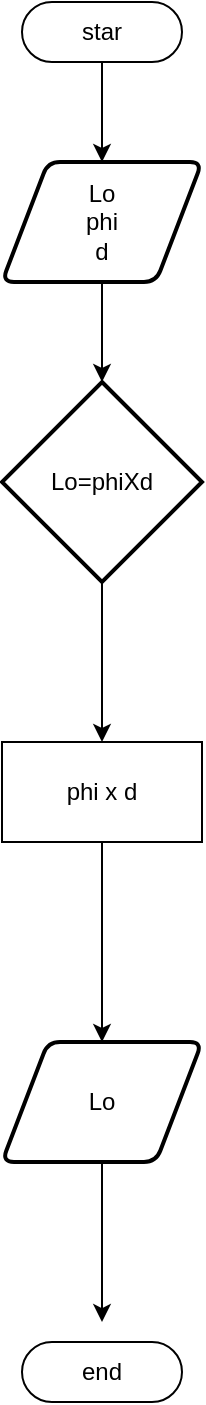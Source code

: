 <mxfile version="22.0.4" type="github">
  <diagram id="R2lEEEUBdFMjLlhIrx00" name="Page-1">
    <mxGraphModel dx="880" dy="470" grid="1" gridSize="10" guides="1" tooltips="1" connect="1" arrows="1" fold="1" page="1" pageScale="1" pageWidth="850" pageHeight="1100" math="0" shadow="0" extFonts="Permanent Marker^https://fonts.googleapis.com/css?family=Permanent+Marker">
      <root>
        <mxCell id="0" />
        <mxCell id="1" parent="0" />
        <mxCell id="_zIJHhU3kLUO5eA4A7aJ-39" style="edgeStyle=orthogonalEdgeStyle;rounded=0;orthogonalLoop=1;jettySize=auto;html=1;exitX=0.5;exitY=0.5;exitDx=0;exitDy=15;exitPerimeter=0;entryX=0.5;entryY=0;entryDx=0;entryDy=0;" edge="1" parent="1" source="_zIJHhU3kLUO5eA4A7aJ-29" target="_zIJHhU3kLUO5eA4A7aJ-30">
          <mxGeometry relative="1" as="geometry" />
        </mxCell>
        <mxCell id="_zIJHhU3kLUO5eA4A7aJ-29" value="star" style="html=1;dashed=0;whiteSpace=wrap;shape=mxgraph.dfd.start" vertex="1" parent="1">
          <mxGeometry x="390" y="210" width="80" height="30" as="geometry" />
        </mxCell>
        <mxCell id="_zIJHhU3kLUO5eA4A7aJ-30" value="&lt;div&gt;Lo&lt;/div&gt;&lt;div&gt;phi&lt;/div&gt;&lt;div&gt;d&lt;br&gt;&lt;/div&gt;" style="shape=parallelogram;html=1;strokeWidth=2;perimeter=parallelogramPerimeter;whiteSpace=wrap;rounded=1;arcSize=12;size=0.23;" vertex="1" parent="1">
          <mxGeometry x="380" y="290" width="100" height="60" as="geometry" />
        </mxCell>
        <mxCell id="_zIJHhU3kLUO5eA4A7aJ-37" style="edgeStyle=orthogonalEdgeStyle;rounded=0;orthogonalLoop=1;jettySize=auto;html=1;exitX=0.5;exitY=1;exitDx=0;exitDy=0;exitPerimeter=0;entryX=0.5;entryY=0;entryDx=0;entryDy=0;" edge="1" parent="1" source="_zIJHhU3kLUO5eA4A7aJ-31" target="_zIJHhU3kLUO5eA4A7aJ-32">
          <mxGeometry relative="1" as="geometry" />
        </mxCell>
        <mxCell id="_zIJHhU3kLUO5eA4A7aJ-31" value="Lo=phiXd" style="strokeWidth=2;html=1;shape=mxgraph.flowchart.decision;whiteSpace=wrap;" vertex="1" parent="1">
          <mxGeometry x="380" y="400" width="100" height="100" as="geometry" />
        </mxCell>
        <mxCell id="_zIJHhU3kLUO5eA4A7aJ-36" style="edgeStyle=orthogonalEdgeStyle;rounded=0;orthogonalLoop=1;jettySize=auto;html=1;exitX=0.5;exitY=1;exitDx=0;exitDy=0;entryX=0.5;entryY=0;entryDx=0;entryDy=0;" edge="1" parent="1" source="_zIJHhU3kLUO5eA4A7aJ-32" target="_zIJHhU3kLUO5eA4A7aJ-33">
          <mxGeometry relative="1" as="geometry" />
        </mxCell>
        <mxCell id="_zIJHhU3kLUO5eA4A7aJ-32" value="phi x d" style="html=1;dashed=0;whiteSpace=wrap;" vertex="1" parent="1">
          <mxGeometry x="380" y="580" width="100" height="50" as="geometry" />
        </mxCell>
        <mxCell id="_zIJHhU3kLUO5eA4A7aJ-33" value="Lo" style="shape=parallelogram;html=1;strokeWidth=2;perimeter=parallelogramPerimeter;whiteSpace=wrap;rounded=1;arcSize=12;size=0.23;" vertex="1" parent="1">
          <mxGeometry x="380" y="730" width="100" height="60" as="geometry" />
        </mxCell>
        <mxCell id="_zIJHhU3kLUO5eA4A7aJ-34" value="end" style="html=1;dashed=0;whiteSpace=wrap;shape=mxgraph.dfd.start" vertex="1" parent="1">
          <mxGeometry x="390" y="880" width="80" height="30" as="geometry" />
        </mxCell>
        <mxCell id="_zIJHhU3kLUO5eA4A7aJ-35" style="edgeStyle=orthogonalEdgeStyle;rounded=0;orthogonalLoop=1;jettySize=auto;html=1;exitX=0.5;exitY=1;exitDx=0;exitDy=0;entryX=0.5;entryY=-0.333;entryDx=0;entryDy=0;entryPerimeter=0;" edge="1" parent="1" source="_zIJHhU3kLUO5eA4A7aJ-33" target="_zIJHhU3kLUO5eA4A7aJ-34">
          <mxGeometry relative="1" as="geometry" />
        </mxCell>
        <mxCell id="_zIJHhU3kLUO5eA4A7aJ-38" style="edgeStyle=orthogonalEdgeStyle;rounded=0;orthogonalLoop=1;jettySize=auto;html=1;exitX=0.5;exitY=1;exitDx=0;exitDy=0;entryX=0.5;entryY=0;entryDx=0;entryDy=0;entryPerimeter=0;" edge="1" parent="1" source="_zIJHhU3kLUO5eA4A7aJ-30" target="_zIJHhU3kLUO5eA4A7aJ-31">
          <mxGeometry relative="1" as="geometry" />
        </mxCell>
      </root>
    </mxGraphModel>
  </diagram>
</mxfile>
